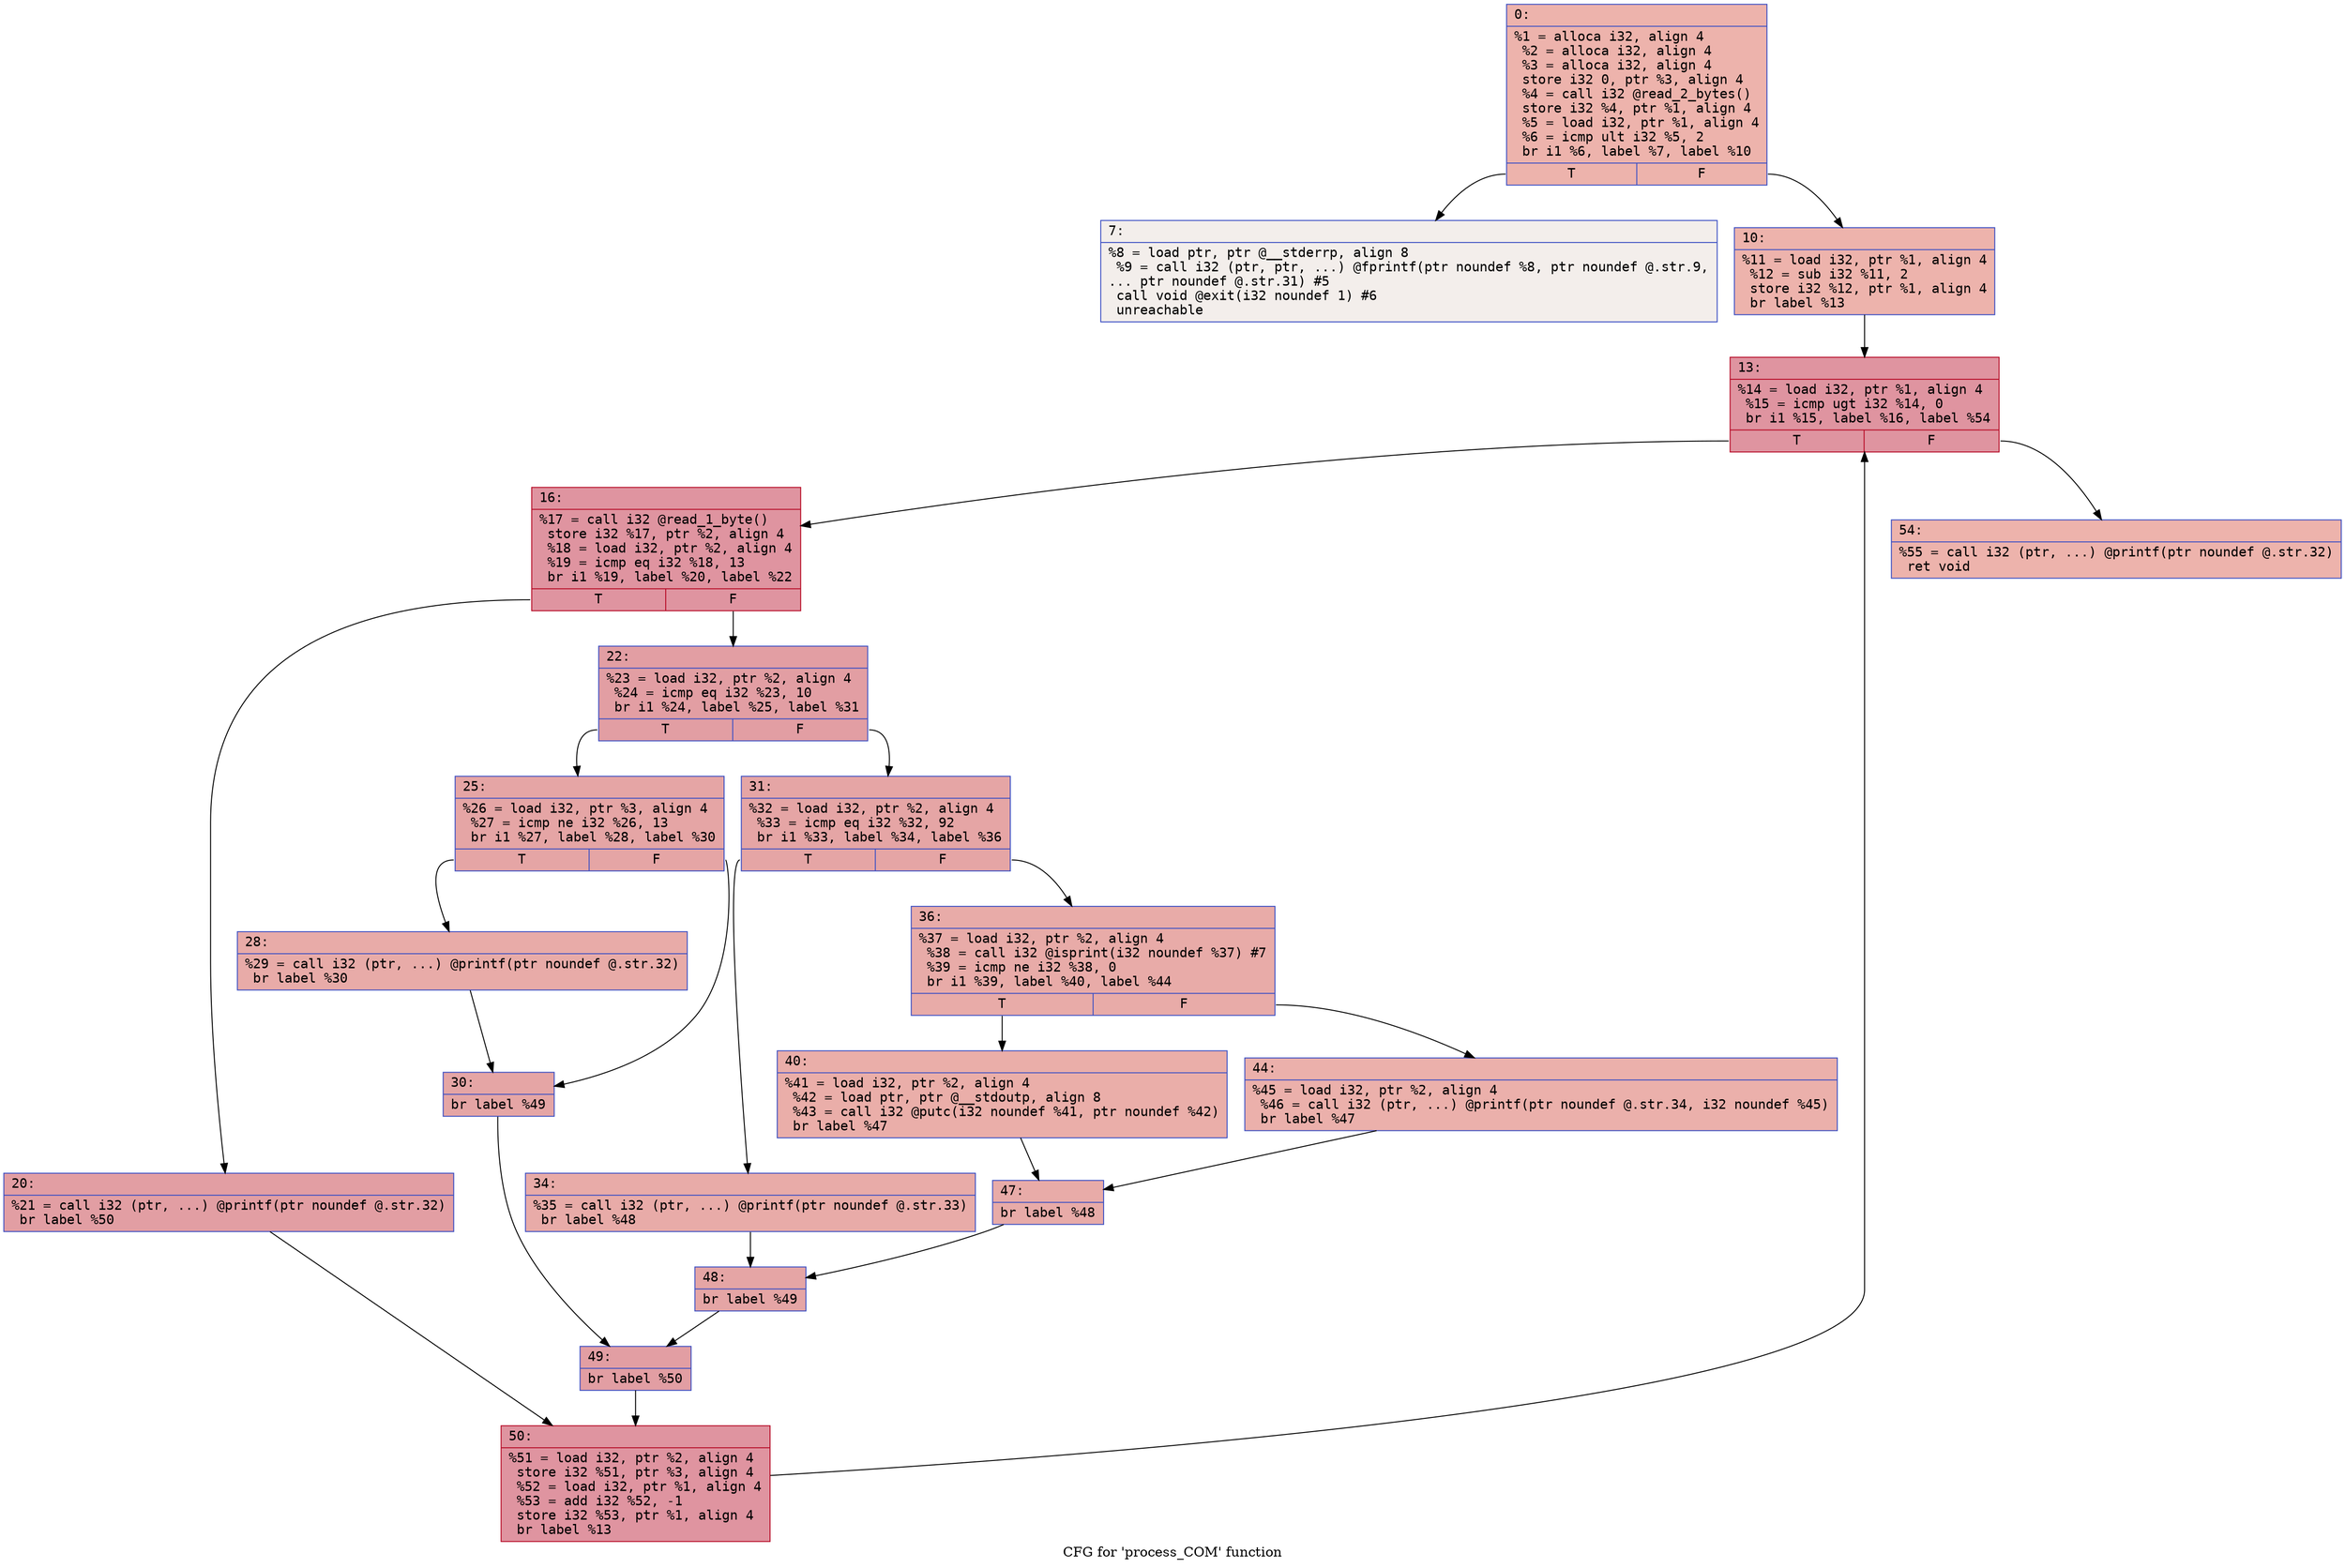 digraph "CFG for 'process_COM' function" {
	label="CFG for 'process_COM' function";

	Node0x6000030d3e30 [shape=record,color="#3d50c3ff", style=filled, fillcolor="#d6524470" fontname="Courier",label="{0:\l|  %1 = alloca i32, align 4\l  %2 = alloca i32, align 4\l  %3 = alloca i32, align 4\l  store i32 0, ptr %3, align 4\l  %4 = call i32 @read_2_bytes()\l  store i32 %4, ptr %1, align 4\l  %5 = load i32, ptr %1, align 4\l  %6 = icmp ult i32 %5, 2\l  br i1 %6, label %7, label %10\l|{<s0>T|<s1>F}}"];
	Node0x6000030d3e30:s0 -> Node0x6000030d3e80[tooltip="0 -> 7\nProbability 0.00%" ];
	Node0x6000030d3e30:s1 -> Node0x6000030d3ed0[tooltip="0 -> 10\nProbability 100.00%" ];
	Node0x6000030d3e80 [shape=record,color="#3d50c3ff", style=filled, fillcolor="#e5d8d170" fontname="Courier",label="{7:\l|  %8 = load ptr, ptr @__stderrp, align 8\l  %9 = call i32 (ptr, ptr, ...) @fprintf(ptr noundef %8, ptr noundef @.str.9,\l... ptr noundef @.str.31) #5\l  call void @exit(i32 noundef 1) #6\l  unreachable\l}"];
	Node0x6000030d3ed0 [shape=record,color="#3d50c3ff", style=filled, fillcolor="#d6524470" fontname="Courier",label="{10:\l|  %11 = load i32, ptr %1, align 4\l  %12 = sub i32 %11, 2\l  store i32 %12, ptr %1, align 4\l  br label %13\l}"];
	Node0x6000030d3ed0 -> Node0x6000030d3f20[tooltip="10 -> 13\nProbability 100.00%" ];
	Node0x6000030d3f20 [shape=record,color="#b70d28ff", style=filled, fillcolor="#b70d2870" fontname="Courier",label="{13:\l|  %14 = load i32, ptr %1, align 4\l  %15 = icmp ugt i32 %14, 0\l  br i1 %15, label %16, label %54\l|{<s0>T|<s1>F}}"];
	Node0x6000030d3f20:s0 -> Node0x6000030d3f70[tooltip="13 -> 16\nProbability 96.88%" ];
	Node0x6000030d3f20:s1 -> Node0x6000030cc460[tooltip="13 -> 54\nProbability 3.12%" ];
	Node0x6000030d3f70 [shape=record,color="#b70d28ff", style=filled, fillcolor="#b70d2870" fontname="Courier",label="{16:\l|  %17 = call i32 @read_1_byte()\l  store i32 %17, ptr %2, align 4\l  %18 = load i32, ptr %2, align 4\l  %19 = icmp eq i32 %18, 13\l  br i1 %19, label %20, label %22\l|{<s0>T|<s1>F}}"];
	Node0x6000030d3f70:s0 -> Node0x6000030cc000[tooltip="16 -> 20\nProbability 50.00%" ];
	Node0x6000030d3f70:s1 -> Node0x6000030cc050[tooltip="16 -> 22\nProbability 50.00%" ];
	Node0x6000030cc000 [shape=record,color="#3d50c3ff", style=filled, fillcolor="#be242e70" fontname="Courier",label="{20:\l|  %21 = call i32 (ptr, ...) @printf(ptr noundef @.str.32)\l  br label %50\l}"];
	Node0x6000030cc000 -> Node0x6000030cc410[tooltip="20 -> 50\nProbability 100.00%" ];
	Node0x6000030cc050 [shape=record,color="#3d50c3ff", style=filled, fillcolor="#be242e70" fontname="Courier",label="{22:\l|  %23 = load i32, ptr %2, align 4\l  %24 = icmp eq i32 %23, 10\l  br i1 %24, label %25, label %31\l|{<s0>T|<s1>F}}"];
	Node0x6000030cc050:s0 -> Node0x6000030cc0a0[tooltip="22 -> 25\nProbability 50.00%" ];
	Node0x6000030cc050:s1 -> Node0x6000030cc190[tooltip="22 -> 31\nProbability 50.00%" ];
	Node0x6000030cc0a0 [shape=record,color="#3d50c3ff", style=filled, fillcolor="#c5333470" fontname="Courier",label="{25:\l|  %26 = load i32, ptr %3, align 4\l  %27 = icmp ne i32 %26, 13\l  br i1 %27, label %28, label %30\l|{<s0>T|<s1>F}}"];
	Node0x6000030cc0a0:s0 -> Node0x6000030cc0f0[tooltip="25 -> 28\nProbability 50.00%" ];
	Node0x6000030cc0a0:s1 -> Node0x6000030cc140[tooltip="25 -> 30\nProbability 50.00%" ];
	Node0x6000030cc0f0 [shape=record,color="#3d50c3ff", style=filled, fillcolor="#cc403a70" fontname="Courier",label="{28:\l|  %29 = call i32 (ptr, ...) @printf(ptr noundef @.str.32)\l  br label %30\l}"];
	Node0x6000030cc0f0 -> Node0x6000030cc140[tooltip="28 -> 30\nProbability 100.00%" ];
	Node0x6000030cc140 [shape=record,color="#3d50c3ff", style=filled, fillcolor="#c5333470" fontname="Courier",label="{30:\l|  br label %49\l}"];
	Node0x6000030cc140 -> Node0x6000030cc3c0[tooltip="30 -> 49\nProbability 100.00%" ];
	Node0x6000030cc190 [shape=record,color="#3d50c3ff", style=filled, fillcolor="#c5333470" fontname="Courier",label="{31:\l|  %32 = load i32, ptr %2, align 4\l  %33 = icmp eq i32 %32, 92\l  br i1 %33, label %34, label %36\l|{<s0>T|<s1>F}}"];
	Node0x6000030cc190:s0 -> Node0x6000030cc1e0[tooltip="31 -> 34\nProbability 50.00%" ];
	Node0x6000030cc190:s1 -> Node0x6000030cc230[tooltip="31 -> 36\nProbability 50.00%" ];
	Node0x6000030cc1e0 [shape=record,color="#3d50c3ff", style=filled, fillcolor="#cc403a70" fontname="Courier",label="{34:\l|  %35 = call i32 (ptr, ...) @printf(ptr noundef @.str.33)\l  br label %48\l}"];
	Node0x6000030cc1e0 -> Node0x6000030cc370[tooltip="34 -> 48\nProbability 100.00%" ];
	Node0x6000030cc230 [shape=record,color="#3d50c3ff", style=filled, fillcolor="#cc403a70" fontname="Courier",label="{36:\l|  %37 = load i32, ptr %2, align 4\l  %38 = call i32 @isprint(i32 noundef %37) #7\l  %39 = icmp ne i32 %38, 0\l  br i1 %39, label %40, label %44\l|{<s0>T|<s1>F}}"];
	Node0x6000030cc230:s0 -> Node0x6000030cc280[tooltip="36 -> 40\nProbability 62.50%" ];
	Node0x6000030cc230:s1 -> Node0x6000030cc2d0[tooltip="36 -> 44\nProbability 37.50%" ];
	Node0x6000030cc280 [shape=record,color="#3d50c3ff", style=filled, fillcolor="#d0473d70" fontname="Courier",label="{40:\l|  %41 = load i32, ptr %2, align 4\l  %42 = load ptr, ptr @__stdoutp, align 8\l  %43 = call i32 @putc(i32 noundef %41, ptr noundef %42)\l  br label %47\l}"];
	Node0x6000030cc280 -> Node0x6000030cc320[tooltip="40 -> 47\nProbability 100.00%" ];
	Node0x6000030cc2d0 [shape=record,color="#3d50c3ff", style=filled, fillcolor="#d24b4070" fontname="Courier",label="{44:\l|  %45 = load i32, ptr %2, align 4\l  %46 = call i32 (ptr, ...) @printf(ptr noundef @.str.34, i32 noundef %45)\l  br label %47\l}"];
	Node0x6000030cc2d0 -> Node0x6000030cc320[tooltip="44 -> 47\nProbability 100.00%" ];
	Node0x6000030cc320 [shape=record,color="#3d50c3ff", style=filled, fillcolor="#cc403a70" fontname="Courier",label="{47:\l|  br label %48\l}"];
	Node0x6000030cc320 -> Node0x6000030cc370[tooltip="47 -> 48\nProbability 100.00%" ];
	Node0x6000030cc370 [shape=record,color="#3d50c3ff", style=filled, fillcolor="#c5333470" fontname="Courier",label="{48:\l|  br label %49\l}"];
	Node0x6000030cc370 -> Node0x6000030cc3c0[tooltip="48 -> 49\nProbability 100.00%" ];
	Node0x6000030cc3c0 [shape=record,color="#3d50c3ff", style=filled, fillcolor="#be242e70" fontname="Courier",label="{49:\l|  br label %50\l}"];
	Node0x6000030cc3c0 -> Node0x6000030cc410[tooltip="49 -> 50\nProbability 100.00%" ];
	Node0x6000030cc410 [shape=record,color="#b70d28ff", style=filled, fillcolor="#b70d2870" fontname="Courier",label="{50:\l|  %51 = load i32, ptr %2, align 4\l  store i32 %51, ptr %3, align 4\l  %52 = load i32, ptr %1, align 4\l  %53 = add i32 %52, -1\l  store i32 %53, ptr %1, align 4\l  br label %13\l}"];
	Node0x6000030cc410 -> Node0x6000030d3f20[tooltip="50 -> 13\nProbability 100.00%" ];
	Node0x6000030cc460 [shape=record,color="#3d50c3ff", style=filled, fillcolor="#d6524470" fontname="Courier",label="{54:\l|  %55 = call i32 (ptr, ...) @printf(ptr noundef @.str.32)\l  ret void\l}"];
}
